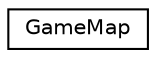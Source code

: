 digraph "Graphical Class Hierarchy"
{
  edge [fontname="Helvetica",fontsize="10",labelfontname="Helvetica",labelfontsize="10"];
  node [fontname="Helvetica",fontsize="10",shape=record];
  rankdir="LR";
  Node0 [label="GameMap",height=0.2,width=0.4,color="black", fillcolor="white", style="filled",URL="$classGameMap.html"];
}
